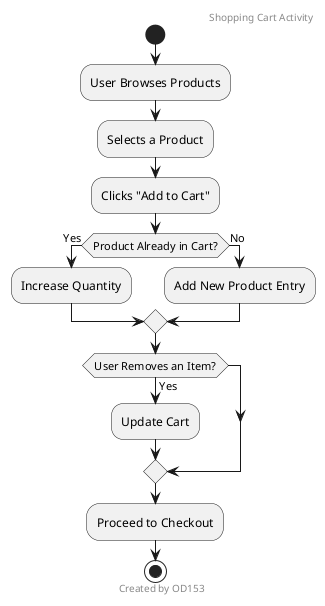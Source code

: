 @startuml
header Shopping Cart Activity
footer Created by OD153
start
:User Browses Products;
:Selects a Product;
:Clicks "Add to Cart";
if (Product Already in Cart?) then (Yes)
    :Increase Quantity;
else (No)
    :Add New Product Entry;
endif
if (User Removes an Item?) then (Yes)
    :Update Cart;
endif
:Proceed to Checkout;
stop
@enduml
